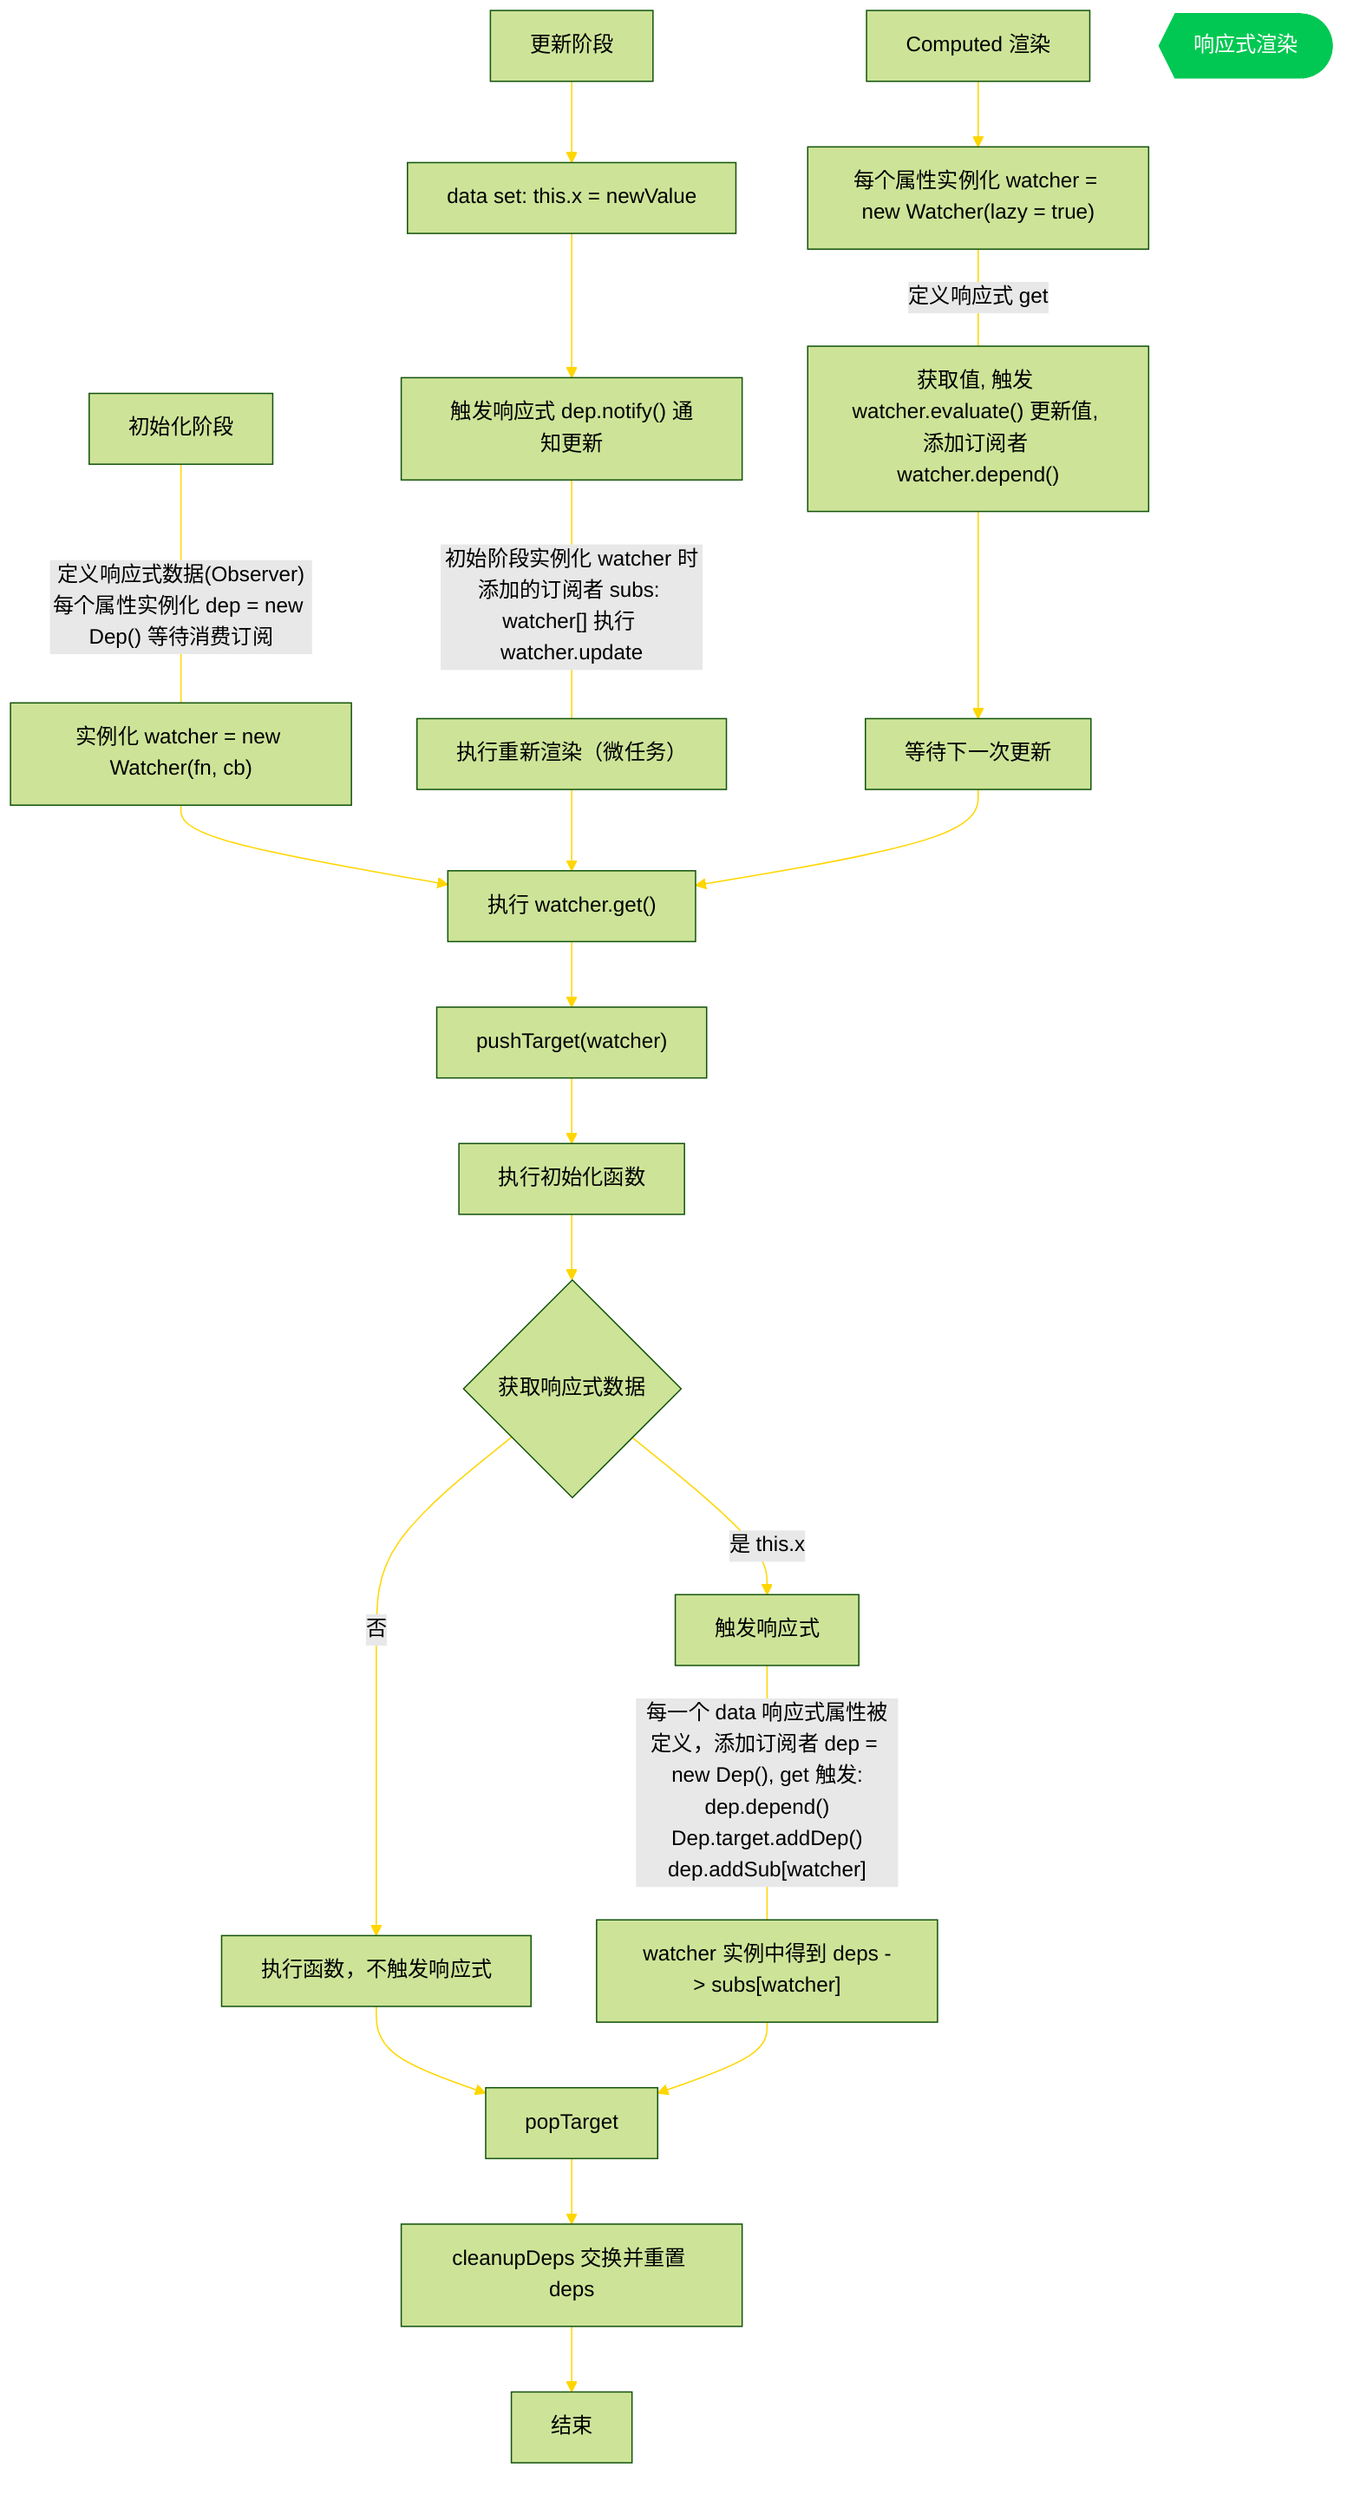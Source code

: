 ---
config:
  theme: forest
  layout: dagre
---
flowchart TB
    A["初始化阶段"] -- "定义响应式数据(Observer)每个属性实例化 dep = new Dep() 等待消费订阅" --- B["实例化 watcher = new Watcher(fn, cb)"]
    B --> C["执行 watcher.get()"]
    C --> D["pushTarget(watcher)"]
    D --> E["执行初始化函数"]
    E --> F{"获取响应式数据"}
    F -- "是 this.x" --> G["触发响应式"]
    F -- 否 --> H["执行函数，不触发响应式"]
    G -- "每一个 data 响应式属性被定义，添加订阅者 dep = new Dep(), get 触发:<br>dep.depend()<br>Dep.target.addDep()<br>dep.addSub[watcher]" --- J["watcher 实例中得到 deps -> subs[watcher]"]
    H --> K["popTarget"]
    J --> K
    K --> M["cleanupDeps 交换并重置 deps"]
    M --> N["结束"]
    A1["更新阶段"] --> B1["data set: this.x = newValue"]
    B1 --> C1["触发响应式 dep.notify() 通知更新"]
    C1 -- "初始阶段实例化 watcher 时添加的订阅者 subs: watcher[] 执行 watcher.update" --- D1["执行重新渲染（微任务）"]
    D1 --> C
    A2["Computed 渲染"] --> B2["每个属性实例化 watcher = new Watcher(lazy = true)"]
    B2 -- 定义响应式 get --- C2["获取值, 触发 watcher.evaluate() 更新值, 添加订阅者 watcher.depend()"]
    C2 --> D2["等待下一次更新"]
    D2 --> C
    A0["响应式渲染"]
    A0@{ shape: display}
    style A0 color:#FFFFFF,fill:#00C853,stroke-width:4px,stroke-dasharray: 0,stroke:#FFFFFF
    linkStyle 0 stroke:#FFD600,fill:none
    linkStyle 1 stroke:#FFD600,fill:none
    linkStyle 2 stroke:#FFD600,fill:none
    linkStyle 3 stroke:#FFD600,fill:none
    linkStyle 4 stroke:#FFD600,fill:none
    linkStyle 5 stroke:#FFD600,fill:none
    linkStyle 6 stroke:#FFD600,fill:none
    linkStyle 7 stroke:#FFD600,fill:none
    linkStyle 8 stroke:#FFD600,fill:none
    linkStyle 9 stroke:#FFD600,fill:none
    linkStyle 10 stroke:#FFD600,fill:none
    linkStyle 11 stroke:#FFD600,fill:none
    linkStyle 12 stroke:#FFD600,fill:none
    linkStyle 13 stroke:#FFD600,fill:none
    linkStyle 14 stroke:#FFD600,fill:none
    linkStyle 15 stroke:#FFD600,fill:none
    linkStyle 16 stroke:#FFD600,fill:none
    linkStyle 17 stroke:#FFD600,fill:none
    linkStyle 18 stroke:#FFD600,fill:none
    linkStyle 19 stroke:#FFD600,fill:none